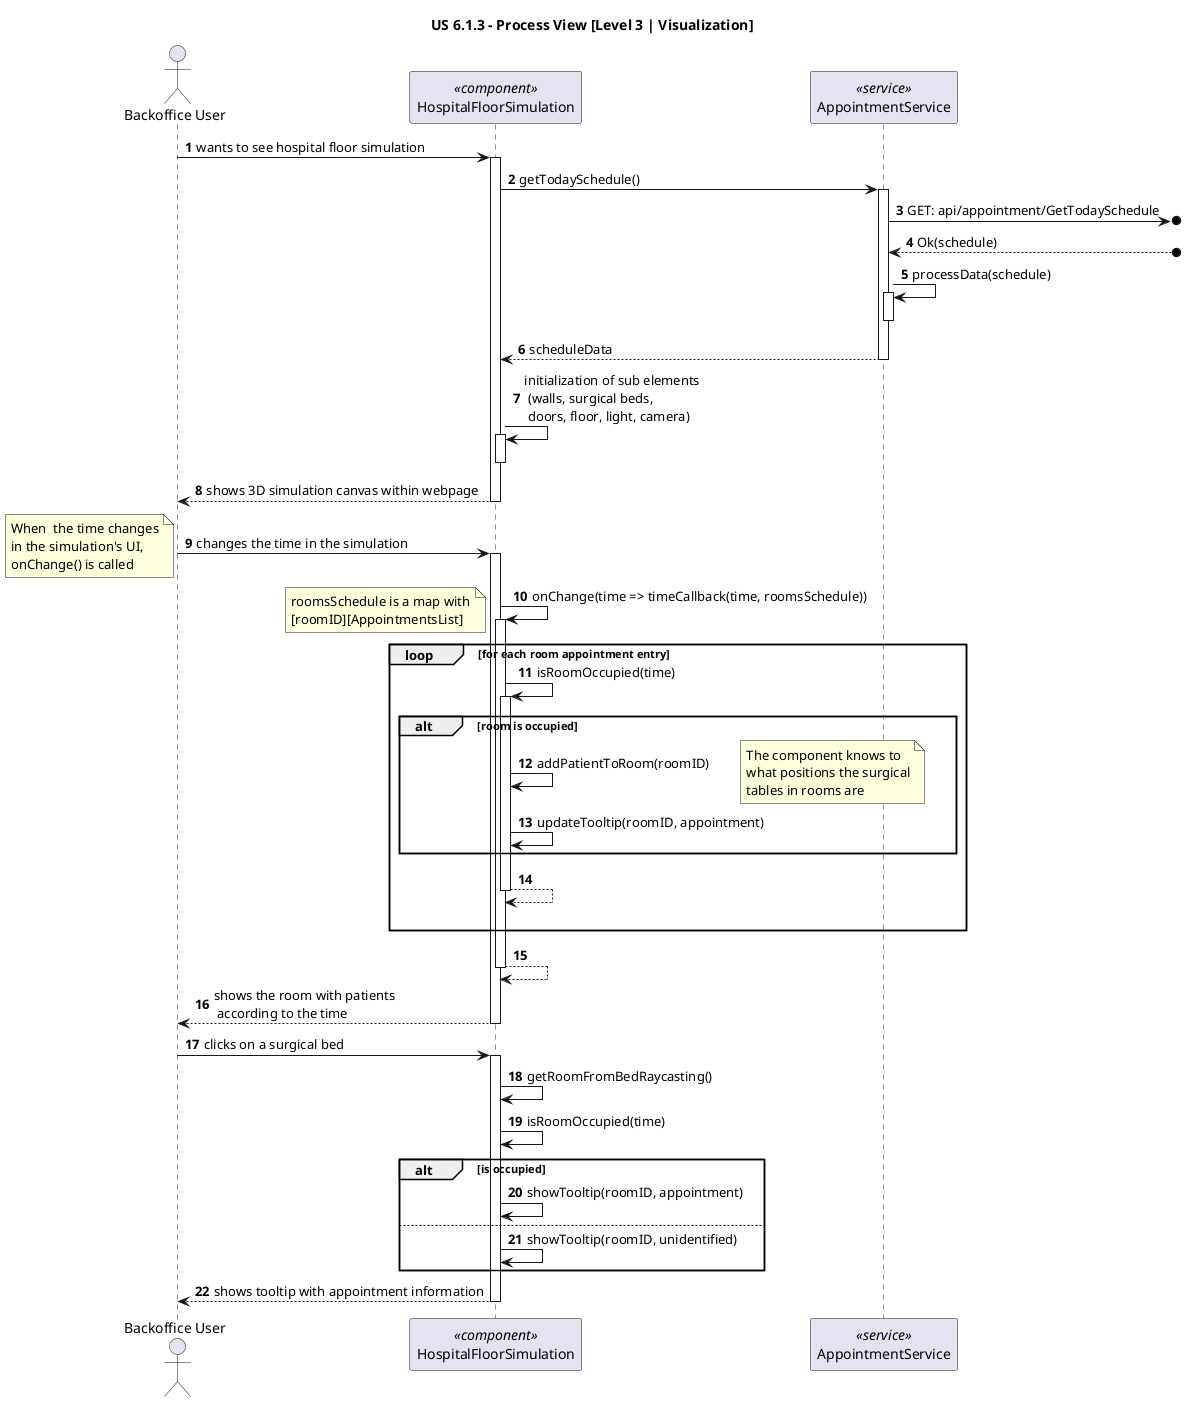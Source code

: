 @startuml

title "US 6.1.3 - Process View [Level 3 | Visualization]"

autonumber
actor "Backoffice User" as USER
participant "HospitalFloorSimulation" as UPP <<component>>
participant "AppointmentService" as PS <<service>>

USER -> UPP : wants to see hospital floor simulation
activate UPP

UPP -> PS : getTodaySchedule()
activate PS

PS ->o] : GET: api/appointment/GetTodaySchedule

PS <--o] : Ok(schedule)

PS -> PS : processData(schedule)
activate PS
deactivate PS

PS --> UPP: scheduleData
deactivate PS

UPP -> UPP : initialization of sub elements\n (walls, surgical beds,\n doors, floor, light, camera)
activate UPP
deactivate UPP

UPP --> USER: shows 3D simulation canvas within webpage
deactivate UPP


USER -> UPP : changes the time in the simulation
note left
When  the time changes
in the simulation's UI,
onChange() is called
end note
activate UPP

UPP -> UPP : onChange(time => timeCallback(time, roomsSchedule))
activate UPP
note left
roomsSchedule is a map with
[roomID][AppointmentsList]
end note

loop for each room appointment entry
UPP -> UPP : isRoomOccupied(time)
activate UPP
alt room is occupied

UPP -> UPP : addPatientToRoom(roomID)
note right
The component knows to
what positions the surgical
tables in rooms are
end note

UPP -> UPP : updateTooltip(roomID, appointment)
end alt

UPP --> UPP
deactivate UPP
|||

end alt
UPP --> UPP :
deactivate UPP

UPP --> USER : shows the room with patients\n according to the time
deactivate UPP


USER -> UPP : clicks on a surgical bed
activate UPP

UPP -> UPP : getRoomFromBedRaycasting()

UPP -> UPP : isRoomOccupied(time)
alt is occupied

UPP -> UPP : showTooltip(roomID, appointment)
else

UPP -> UPP : showTooltip(roomID, unidentified)
end alt

UPP --> USER: shows tooltip with appointment information
deactivate UPP

@enduml